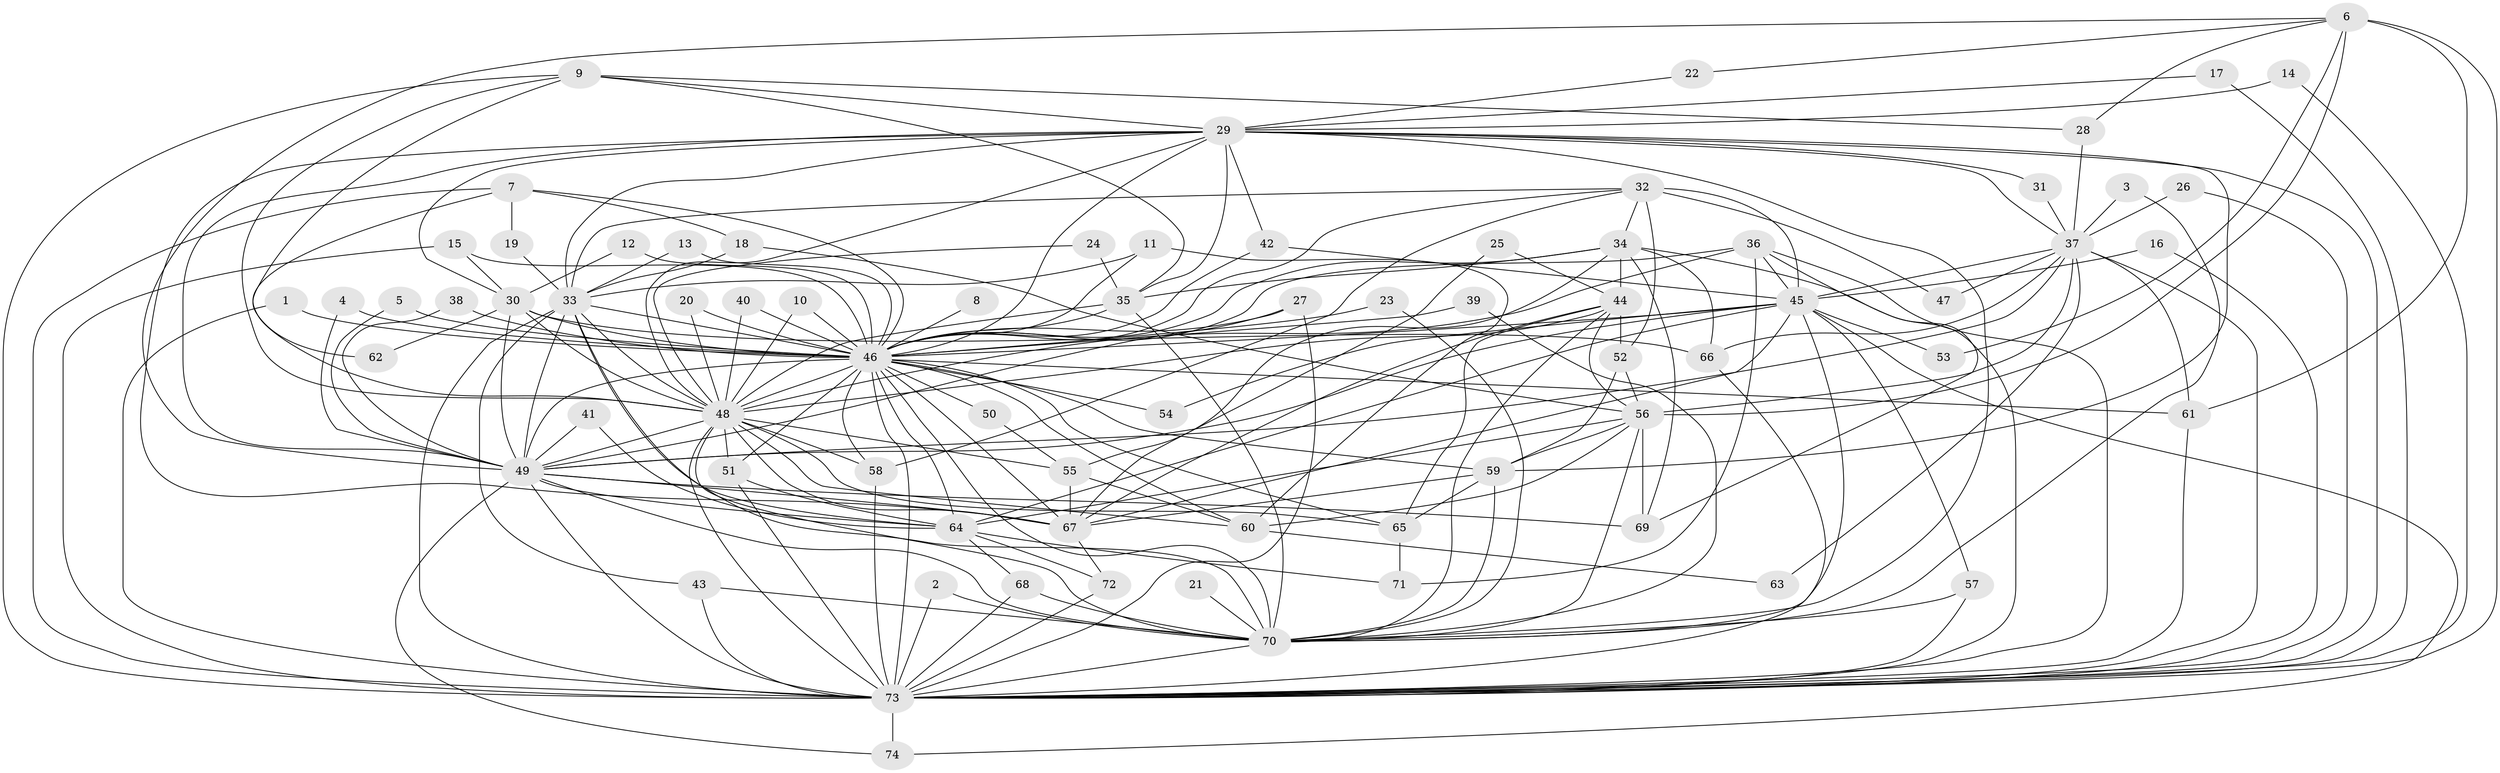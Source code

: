 // original degree distribution, {16: 0.02040816326530612, 33: 0.006802721088435374, 24: 0.013605442176870748, 26: 0.013605442176870748, 20: 0.006802721088435374, 21: 0.006802721088435374, 11: 0.006802721088435374, 7: 0.013605442176870748, 4: 0.12244897959183673, 2: 0.4965986394557823, 6: 0.034013605442176874, 13: 0.006802721088435374, 5: 0.04081632653061224, 3: 0.20408163265306123, 10: 0.006802721088435374}
// Generated by graph-tools (version 1.1) at 2025/49/03/09/25 03:49:30]
// undirected, 74 vertices, 210 edges
graph export_dot {
graph [start="1"]
  node [color=gray90,style=filled];
  1;
  2;
  3;
  4;
  5;
  6;
  7;
  8;
  9;
  10;
  11;
  12;
  13;
  14;
  15;
  16;
  17;
  18;
  19;
  20;
  21;
  22;
  23;
  24;
  25;
  26;
  27;
  28;
  29;
  30;
  31;
  32;
  33;
  34;
  35;
  36;
  37;
  38;
  39;
  40;
  41;
  42;
  43;
  44;
  45;
  46;
  47;
  48;
  49;
  50;
  51;
  52;
  53;
  54;
  55;
  56;
  57;
  58;
  59;
  60;
  61;
  62;
  63;
  64;
  65;
  66;
  67;
  68;
  69;
  70;
  71;
  72;
  73;
  74;
  1 -- 46 [weight=1.0];
  1 -- 73 [weight=1.0];
  2 -- 70 [weight=1.0];
  2 -- 73 [weight=1.0];
  3 -- 37 [weight=1.0];
  3 -- 70 [weight=1.0];
  4 -- 46 [weight=1.0];
  4 -- 49 [weight=1.0];
  5 -- 46 [weight=1.0];
  5 -- 49 [weight=1.0];
  6 -- 22 [weight=1.0];
  6 -- 28 [weight=1.0];
  6 -- 49 [weight=1.0];
  6 -- 53 [weight=1.0];
  6 -- 56 [weight=1.0];
  6 -- 61 [weight=1.0];
  6 -- 73 [weight=1.0];
  7 -- 18 [weight=1.0];
  7 -- 19 [weight=1.0];
  7 -- 46 [weight=1.0];
  7 -- 48 [weight=1.0];
  7 -- 73 [weight=1.0];
  8 -- 46 [weight=1.0];
  9 -- 28 [weight=1.0];
  9 -- 29 [weight=1.0];
  9 -- 35 [weight=1.0];
  9 -- 48 [weight=1.0];
  9 -- 62 [weight=1.0];
  9 -- 73 [weight=1.0];
  10 -- 46 [weight=1.0];
  10 -- 48 [weight=1.0];
  11 -- 33 [weight=1.0];
  11 -- 46 [weight=1.0];
  11 -- 60 [weight=1.0];
  12 -- 30 [weight=1.0];
  12 -- 46 [weight=1.0];
  13 -- 33 [weight=1.0];
  13 -- 46 [weight=1.0];
  14 -- 29 [weight=1.0];
  14 -- 73 [weight=1.0];
  15 -- 30 [weight=1.0];
  15 -- 46 [weight=1.0];
  15 -- 73 [weight=1.0];
  16 -- 45 [weight=1.0];
  16 -- 73 [weight=1.0];
  17 -- 29 [weight=1.0];
  17 -- 73 [weight=1.0];
  18 -- 33 [weight=1.0];
  18 -- 56 [weight=1.0];
  19 -- 33 [weight=1.0];
  20 -- 46 [weight=1.0];
  20 -- 48 [weight=1.0];
  21 -- 70 [weight=1.0];
  22 -- 29 [weight=1.0];
  23 -- 46 [weight=1.0];
  23 -- 70 [weight=1.0];
  24 -- 35 [weight=1.0];
  24 -- 48 [weight=1.0];
  25 -- 44 [weight=1.0];
  25 -- 67 [weight=1.0];
  26 -- 37 [weight=1.0];
  26 -- 73 [weight=1.0];
  27 -- 46 [weight=1.0];
  27 -- 49 [weight=1.0];
  27 -- 73 [weight=1.0];
  28 -- 37 [weight=1.0];
  29 -- 30 [weight=2.0];
  29 -- 31 [weight=1.0];
  29 -- 33 [weight=1.0];
  29 -- 35 [weight=2.0];
  29 -- 37 [weight=2.0];
  29 -- 42 [weight=1.0];
  29 -- 46 [weight=2.0];
  29 -- 48 [weight=1.0];
  29 -- 49 [weight=2.0];
  29 -- 59 [weight=1.0];
  29 -- 67 [weight=2.0];
  29 -- 70 [weight=1.0];
  29 -- 73 [weight=2.0];
  30 -- 46 [weight=1.0];
  30 -- 48 [weight=1.0];
  30 -- 49 [weight=1.0];
  30 -- 62 [weight=1.0];
  30 -- 66 [weight=1.0];
  31 -- 37 [weight=1.0];
  32 -- 33 [weight=1.0];
  32 -- 34 [weight=1.0];
  32 -- 45 [weight=2.0];
  32 -- 46 [weight=1.0];
  32 -- 47 [weight=1.0];
  32 -- 52 [weight=1.0];
  32 -- 58 [weight=1.0];
  33 -- 43 [weight=1.0];
  33 -- 46 [weight=2.0];
  33 -- 48 [weight=1.0];
  33 -- 49 [weight=2.0];
  33 -- 64 [weight=1.0];
  33 -- 70 [weight=1.0];
  33 -- 73 [weight=2.0];
  34 -- 35 [weight=1.0];
  34 -- 44 [weight=1.0];
  34 -- 46 [weight=1.0];
  34 -- 55 [weight=1.0];
  34 -- 66 [weight=1.0];
  34 -- 69 [weight=1.0];
  34 -- 73 [weight=1.0];
  35 -- 46 [weight=1.0];
  35 -- 48 [weight=1.0];
  35 -- 70 [weight=1.0];
  36 -- 45 [weight=1.0];
  36 -- 46 [weight=1.0];
  36 -- 48 [weight=1.0];
  36 -- 69 [weight=1.0];
  36 -- 71 [weight=1.0];
  36 -- 73 [weight=1.0];
  37 -- 45 [weight=1.0];
  37 -- 47 [weight=1.0];
  37 -- 49 [weight=1.0];
  37 -- 56 [weight=1.0];
  37 -- 61 [weight=1.0];
  37 -- 63 [weight=1.0];
  37 -- 66 [weight=1.0];
  37 -- 73 [weight=1.0];
  38 -- 46 [weight=1.0];
  38 -- 49 [weight=1.0];
  39 -- 46 [weight=1.0];
  39 -- 70 [weight=1.0];
  40 -- 46 [weight=1.0];
  40 -- 48 [weight=1.0];
  41 -- 49 [weight=1.0];
  41 -- 64 [weight=1.0];
  42 -- 45 [weight=1.0];
  42 -- 46 [weight=1.0];
  43 -- 70 [weight=1.0];
  43 -- 73 [weight=1.0];
  44 -- 48 [weight=1.0];
  44 -- 52 [weight=1.0];
  44 -- 56 [weight=1.0];
  44 -- 65 [weight=1.0];
  44 -- 67 [weight=1.0];
  44 -- 70 [weight=1.0];
  45 -- 46 [weight=1.0];
  45 -- 49 [weight=1.0];
  45 -- 53 [weight=1.0];
  45 -- 54 [weight=1.0];
  45 -- 57 [weight=1.0];
  45 -- 64 [weight=1.0];
  45 -- 67 [weight=1.0];
  45 -- 70 [weight=1.0];
  45 -- 74 [weight=1.0];
  46 -- 48 [weight=2.0];
  46 -- 49 [weight=4.0];
  46 -- 50 [weight=1.0];
  46 -- 51 [weight=1.0];
  46 -- 54 [weight=1.0];
  46 -- 58 [weight=1.0];
  46 -- 59 [weight=1.0];
  46 -- 60 [weight=1.0];
  46 -- 61 [weight=1.0];
  46 -- 64 [weight=1.0];
  46 -- 65 [weight=1.0];
  46 -- 67 [weight=1.0];
  46 -- 70 [weight=2.0];
  46 -- 73 [weight=4.0];
  48 -- 49 [weight=2.0];
  48 -- 51 [weight=1.0];
  48 -- 55 [weight=1.0];
  48 -- 58 [weight=1.0];
  48 -- 60 [weight=1.0];
  48 -- 65 [weight=1.0];
  48 -- 67 [weight=1.0];
  48 -- 70 [weight=1.0];
  48 -- 73 [weight=2.0];
  49 -- 64 [weight=1.0];
  49 -- 67 [weight=1.0];
  49 -- 69 [weight=1.0];
  49 -- 70 [weight=2.0];
  49 -- 73 [weight=5.0];
  49 -- 74 [weight=1.0];
  50 -- 55 [weight=1.0];
  51 -- 64 [weight=1.0];
  51 -- 73 [weight=1.0];
  52 -- 56 [weight=1.0];
  52 -- 59 [weight=1.0];
  55 -- 60 [weight=1.0];
  55 -- 67 [weight=1.0];
  56 -- 59 [weight=1.0];
  56 -- 60 [weight=1.0];
  56 -- 64 [weight=1.0];
  56 -- 69 [weight=1.0];
  56 -- 70 [weight=2.0];
  57 -- 70 [weight=1.0];
  57 -- 73 [weight=1.0];
  58 -- 73 [weight=1.0];
  59 -- 65 [weight=1.0];
  59 -- 67 [weight=1.0];
  59 -- 70 [weight=1.0];
  60 -- 63 [weight=1.0];
  61 -- 73 [weight=1.0];
  64 -- 68 [weight=1.0];
  64 -- 71 [weight=1.0];
  64 -- 72 [weight=1.0];
  65 -- 71 [weight=1.0];
  66 -- 73 [weight=1.0];
  67 -- 72 [weight=1.0];
  68 -- 70 [weight=1.0];
  68 -- 73 [weight=1.0];
  70 -- 73 [weight=2.0];
  72 -- 73 [weight=1.0];
  73 -- 74 [weight=1.0];
}
